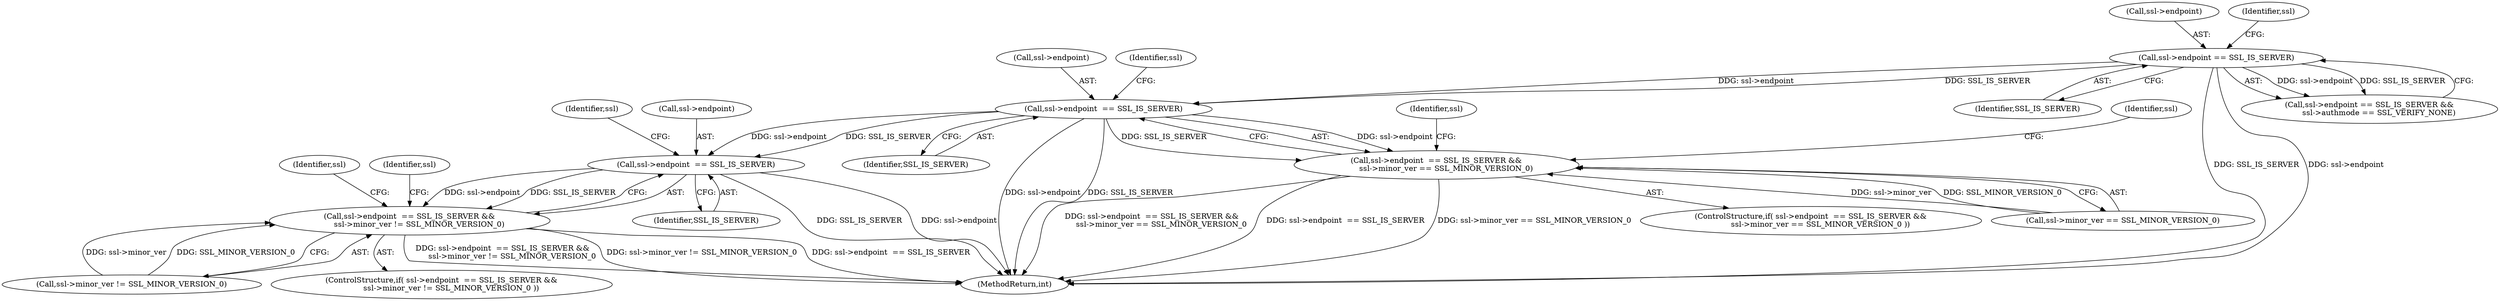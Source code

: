 digraph "0_polarssl_1922a4e6aade7b1d685af19d4d9339ddb5c02859@pointer" {
"1000158" [label="(Call,ssl->endpoint  == SSL_IS_SERVER)"];
"1000113" [label="(Call,ssl->endpoint == SSL_IS_SERVER)"];
"1000157" [label="(Call,ssl->endpoint  == SSL_IS_SERVER &&\n        ssl->minor_ver == SSL_MINOR_VERSION_0)"];
"1000219" [label="(Call,ssl->endpoint  == SSL_IS_SERVER)"];
"1000218" [label="(Call,ssl->endpoint  == SSL_IS_SERVER &&\n        ssl->minor_ver != SSL_MINOR_VERSION_0)"];
"1000226" [label="(Identifier,ssl)"];
"1000117" [label="(Identifier,SSL_IS_SERVER)"];
"1000220" [label="(Call,ssl->endpoint)"];
"1000219" [label="(Call,ssl->endpoint  == SSL_IS_SERVER)"];
"1000163" [label="(Call,ssl->minor_ver == SSL_MINOR_VERSION_0)"];
"1000223" [label="(Identifier,SSL_IS_SERVER)"];
"1000221" [label="(Identifier,ssl)"];
"1000114" [label="(Call,ssl->endpoint)"];
"1000157" [label="(Call,ssl->endpoint  == SSL_IS_SERVER &&\n        ssl->minor_ver == SSL_MINOR_VERSION_0)"];
"1000120" [label="(Identifier,ssl)"];
"1000554" [label="(MethodReturn,int)"];
"1000284" [label="(Identifier,ssl)"];
"1000113" [label="(Call,ssl->endpoint == SSL_IS_SERVER)"];
"1000173" [label="(Identifier,ssl)"];
"1000156" [label="(ControlStructure,if( ssl->endpoint  == SSL_IS_SERVER &&\n        ssl->minor_ver == SSL_MINOR_VERSION_0 ))"];
"1000112" [label="(Call,ssl->endpoint == SSL_IS_SERVER &&\n        ssl->authmode == SSL_VERIFY_NONE)"];
"1000159" [label="(Call,ssl->endpoint)"];
"1000165" [label="(Identifier,ssl)"];
"1000224" [label="(Call,ssl->minor_ver != SSL_MINOR_VERSION_0)"];
"1000217" [label="(ControlStructure,if( ssl->endpoint  == SSL_IS_SERVER &&\n        ssl->minor_ver != SSL_MINOR_VERSION_0 ))"];
"1000158" [label="(Call,ssl->endpoint  == SSL_IS_SERVER)"];
"1000218" [label="(Call,ssl->endpoint  == SSL_IS_SERVER &&\n        ssl->minor_ver != SSL_MINOR_VERSION_0)"];
"1000234" [label="(Identifier,ssl)"];
"1000162" [label="(Identifier,SSL_IS_SERVER)"];
"1000158" -> "1000157"  [label="AST: "];
"1000158" -> "1000162"  [label="CFG: "];
"1000159" -> "1000158"  [label="AST: "];
"1000162" -> "1000158"  [label="AST: "];
"1000165" -> "1000158"  [label="CFG: "];
"1000157" -> "1000158"  [label="CFG: "];
"1000158" -> "1000554"  [label="DDG: ssl->endpoint"];
"1000158" -> "1000554"  [label="DDG: SSL_IS_SERVER"];
"1000158" -> "1000157"  [label="DDG: ssl->endpoint"];
"1000158" -> "1000157"  [label="DDG: SSL_IS_SERVER"];
"1000113" -> "1000158"  [label="DDG: ssl->endpoint"];
"1000113" -> "1000158"  [label="DDG: SSL_IS_SERVER"];
"1000158" -> "1000219"  [label="DDG: ssl->endpoint"];
"1000158" -> "1000219"  [label="DDG: SSL_IS_SERVER"];
"1000113" -> "1000112"  [label="AST: "];
"1000113" -> "1000117"  [label="CFG: "];
"1000114" -> "1000113"  [label="AST: "];
"1000117" -> "1000113"  [label="AST: "];
"1000120" -> "1000113"  [label="CFG: "];
"1000112" -> "1000113"  [label="CFG: "];
"1000113" -> "1000554"  [label="DDG: SSL_IS_SERVER"];
"1000113" -> "1000554"  [label="DDG: ssl->endpoint"];
"1000113" -> "1000112"  [label="DDG: ssl->endpoint"];
"1000113" -> "1000112"  [label="DDG: SSL_IS_SERVER"];
"1000157" -> "1000156"  [label="AST: "];
"1000157" -> "1000163"  [label="CFG: "];
"1000163" -> "1000157"  [label="AST: "];
"1000173" -> "1000157"  [label="CFG: "];
"1000221" -> "1000157"  [label="CFG: "];
"1000157" -> "1000554"  [label="DDG: ssl->endpoint  == SSL_IS_SERVER &&\n        ssl->minor_ver == SSL_MINOR_VERSION_0"];
"1000157" -> "1000554"  [label="DDG: ssl->endpoint  == SSL_IS_SERVER"];
"1000157" -> "1000554"  [label="DDG: ssl->minor_ver == SSL_MINOR_VERSION_0"];
"1000163" -> "1000157"  [label="DDG: ssl->minor_ver"];
"1000163" -> "1000157"  [label="DDG: SSL_MINOR_VERSION_0"];
"1000219" -> "1000218"  [label="AST: "];
"1000219" -> "1000223"  [label="CFG: "];
"1000220" -> "1000219"  [label="AST: "];
"1000223" -> "1000219"  [label="AST: "];
"1000226" -> "1000219"  [label="CFG: "];
"1000218" -> "1000219"  [label="CFG: "];
"1000219" -> "1000554"  [label="DDG: SSL_IS_SERVER"];
"1000219" -> "1000554"  [label="DDG: ssl->endpoint"];
"1000219" -> "1000218"  [label="DDG: ssl->endpoint"];
"1000219" -> "1000218"  [label="DDG: SSL_IS_SERVER"];
"1000218" -> "1000217"  [label="AST: "];
"1000218" -> "1000224"  [label="CFG: "];
"1000224" -> "1000218"  [label="AST: "];
"1000234" -> "1000218"  [label="CFG: "];
"1000284" -> "1000218"  [label="CFG: "];
"1000218" -> "1000554"  [label="DDG: ssl->endpoint  == SSL_IS_SERVER"];
"1000218" -> "1000554"  [label="DDG: ssl->endpoint  == SSL_IS_SERVER &&\n        ssl->minor_ver != SSL_MINOR_VERSION_0"];
"1000218" -> "1000554"  [label="DDG: ssl->minor_ver != SSL_MINOR_VERSION_0"];
"1000224" -> "1000218"  [label="DDG: ssl->minor_ver"];
"1000224" -> "1000218"  [label="DDG: SSL_MINOR_VERSION_0"];
}
